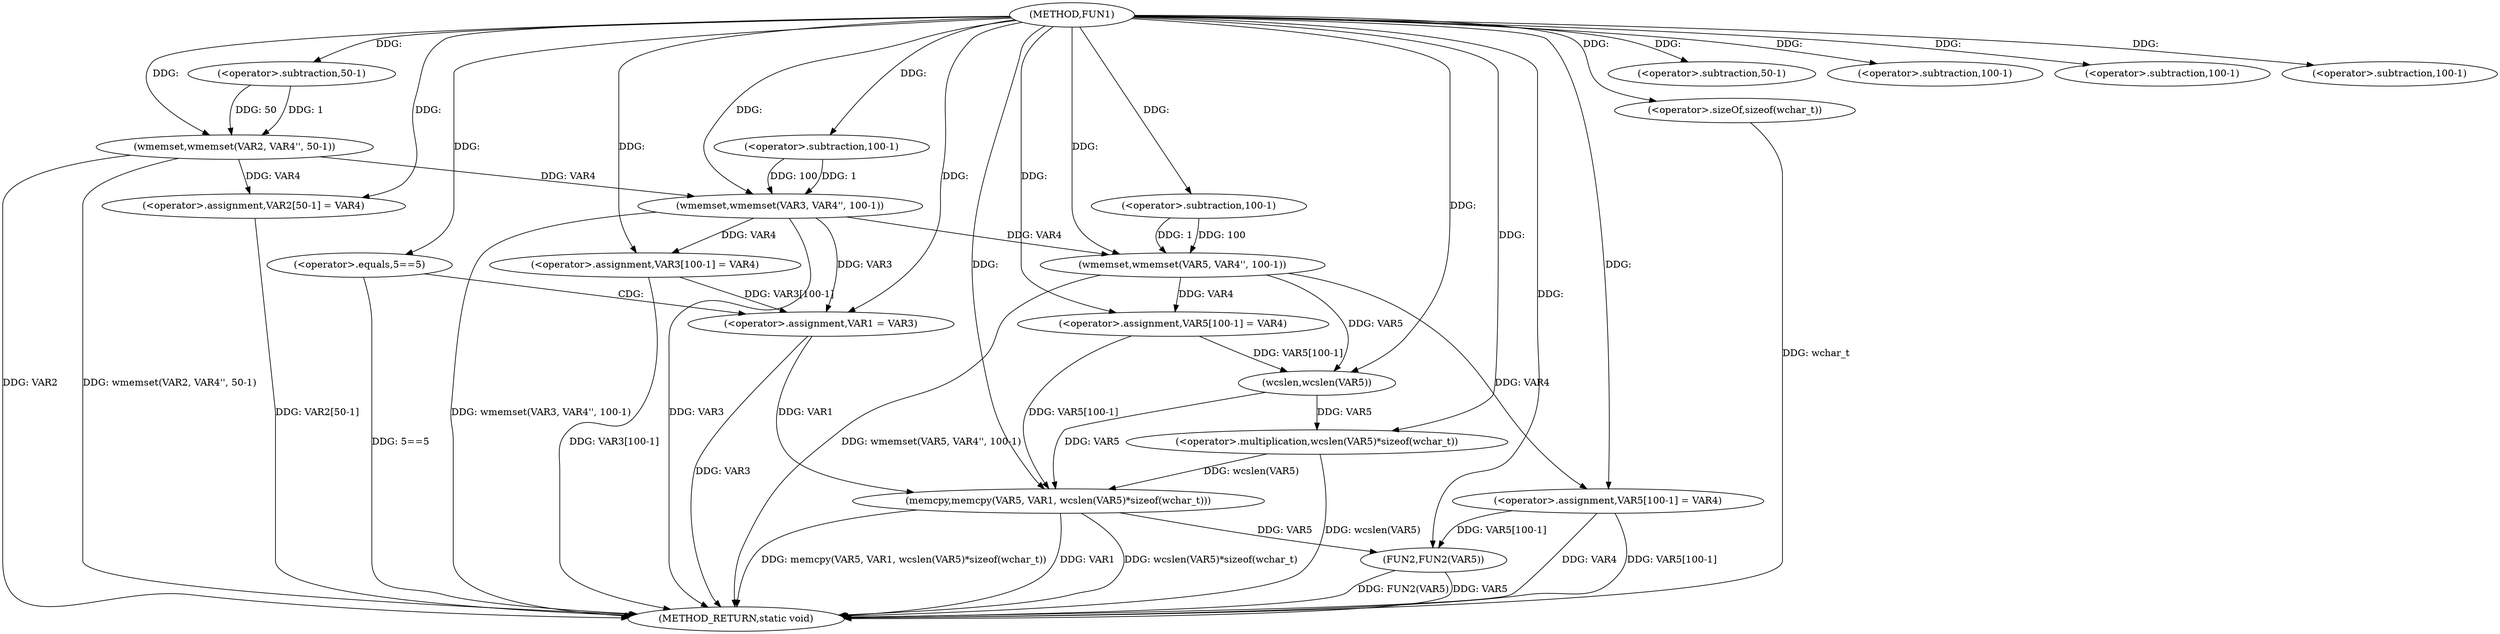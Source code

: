 digraph FUN1 {  
"1000100" [label = "(METHOD,FUN1)" ]
"1000171" [label = "(METHOD_RETURN,static void)" ]
"1000105" [label = "(wmemset,wmemset(VAR2, VAR4'', 50-1))" ]
"1000108" [label = "(<operator>.subtraction,50-1)" ]
"1000111" [label = "(<operator>.assignment,VAR2[50-1] = VAR4)" ]
"1000114" [label = "(<operator>.subtraction,50-1)" ]
"1000118" [label = "(wmemset,wmemset(VAR3, VAR4'', 100-1))" ]
"1000121" [label = "(<operator>.subtraction,100-1)" ]
"1000124" [label = "(<operator>.assignment,VAR3[100-1] = VAR4)" ]
"1000127" [label = "(<operator>.subtraction,100-1)" ]
"1000132" [label = "(<operator>.equals,5==5)" ]
"1000136" [label = "(<operator>.assignment,VAR1 = VAR3)" ]
"1000141" [label = "(wmemset,wmemset(VAR5, VAR4'', 100-1))" ]
"1000144" [label = "(<operator>.subtraction,100-1)" ]
"1000147" [label = "(<operator>.assignment,VAR5[100-1] = VAR4)" ]
"1000150" [label = "(<operator>.subtraction,100-1)" ]
"1000154" [label = "(memcpy,memcpy(VAR5, VAR1, wcslen(VAR5)*sizeof(wchar_t)))" ]
"1000157" [label = "(<operator>.multiplication,wcslen(VAR5)*sizeof(wchar_t))" ]
"1000158" [label = "(wcslen,wcslen(VAR5))" ]
"1000160" [label = "(<operator>.sizeOf,sizeof(wchar_t))" ]
"1000162" [label = "(<operator>.assignment,VAR5[100-1] = VAR4)" ]
"1000165" [label = "(<operator>.subtraction,100-1)" ]
"1000169" [label = "(FUN2,FUN2(VAR5))" ]
  "1000162" -> "1000171"  [ label = "DDG: VAR4"] 
  "1000124" -> "1000171"  [ label = "DDG: VAR3[100-1]"] 
  "1000169" -> "1000171"  [ label = "DDG: FUN2(VAR5)"] 
  "1000154" -> "1000171"  [ label = "DDG: wcslen(VAR5)*sizeof(wchar_t)"] 
  "1000105" -> "1000171"  [ label = "DDG: wmemset(VAR2, VAR4'', 50-1)"] 
  "1000157" -> "1000171"  [ label = "DDG: wcslen(VAR5)"] 
  "1000118" -> "1000171"  [ label = "DDG: wmemset(VAR3, VAR4'', 100-1)"] 
  "1000111" -> "1000171"  [ label = "DDG: VAR2[50-1]"] 
  "1000154" -> "1000171"  [ label = "DDG: memcpy(VAR5, VAR1, wcslen(VAR5)*sizeof(wchar_t))"] 
  "1000169" -> "1000171"  [ label = "DDG: VAR5"] 
  "1000118" -> "1000171"  [ label = "DDG: VAR3"] 
  "1000105" -> "1000171"  [ label = "DDG: VAR2"] 
  "1000132" -> "1000171"  [ label = "DDG: 5==5"] 
  "1000141" -> "1000171"  [ label = "DDG: wmemset(VAR5, VAR4'', 100-1)"] 
  "1000154" -> "1000171"  [ label = "DDG: VAR1"] 
  "1000136" -> "1000171"  [ label = "DDG: VAR3"] 
  "1000162" -> "1000171"  [ label = "DDG: VAR5[100-1]"] 
  "1000160" -> "1000171"  [ label = "DDG: wchar_t"] 
  "1000100" -> "1000105"  [ label = "DDG: "] 
  "1000108" -> "1000105"  [ label = "DDG: 50"] 
  "1000108" -> "1000105"  [ label = "DDG: 1"] 
  "1000100" -> "1000108"  [ label = "DDG: "] 
  "1000105" -> "1000111"  [ label = "DDG: VAR4"] 
  "1000100" -> "1000111"  [ label = "DDG: "] 
  "1000100" -> "1000114"  [ label = "DDG: "] 
  "1000100" -> "1000118"  [ label = "DDG: "] 
  "1000105" -> "1000118"  [ label = "DDG: VAR4"] 
  "1000121" -> "1000118"  [ label = "DDG: 100"] 
  "1000121" -> "1000118"  [ label = "DDG: 1"] 
  "1000100" -> "1000121"  [ label = "DDG: "] 
  "1000118" -> "1000124"  [ label = "DDG: VAR4"] 
  "1000100" -> "1000124"  [ label = "DDG: "] 
  "1000100" -> "1000127"  [ label = "DDG: "] 
  "1000100" -> "1000132"  [ label = "DDG: "] 
  "1000124" -> "1000136"  [ label = "DDG: VAR3[100-1]"] 
  "1000118" -> "1000136"  [ label = "DDG: VAR3"] 
  "1000100" -> "1000136"  [ label = "DDG: "] 
  "1000100" -> "1000141"  [ label = "DDG: "] 
  "1000118" -> "1000141"  [ label = "DDG: VAR4"] 
  "1000144" -> "1000141"  [ label = "DDG: 100"] 
  "1000144" -> "1000141"  [ label = "DDG: 1"] 
  "1000100" -> "1000144"  [ label = "DDG: "] 
  "1000141" -> "1000147"  [ label = "DDG: VAR4"] 
  "1000100" -> "1000147"  [ label = "DDG: "] 
  "1000100" -> "1000150"  [ label = "DDG: "] 
  "1000158" -> "1000154"  [ label = "DDG: VAR5"] 
  "1000147" -> "1000154"  [ label = "DDG: VAR5[100-1]"] 
  "1000100" -> "1000154"  [ label = "DDG: "] 
  "1000136" -> "1000154"  [ label = "DDG: VAR1"] 
  "1000157" -> "1000154"  [ label = "DDG: wcslen(VAR5)"] 
  "1000158" -> "1000157"  [ label = "DDG: VAR5"] 
  "1000141" -> "1000158"  [ label = "DDG: VAR5"] 
  "1000147" -> "1000158"  [ label = "DDG: VAR5[100-1]"] 
  "1000100" -> "1000158"  [ label = "DDG: "] 
  "1000100" -> "1000157"  [ label = "DDG: "] 
  "1000100" -> "1000160"  [ label = "DDG: "] 
  "1000100" -> "1000162"  [ label = "DDG: "] 
  "1000141" -> "1000162"  [ label = "DDG: VAR4"] 
  "1000100" -> "1000165"  [ label = "DDG: "] 
  "1000154" -> "1000169"  [ label = "DDG: VAR5"] 
  "1000162" -> "1000169"  [ label = "DDG: VAR5[100-1]"] 
  "1000100" -> "1000169"  [ label = "DDG: "] 
  "1000132" -> "1000136"  [ label = "CDG: "] 
}
